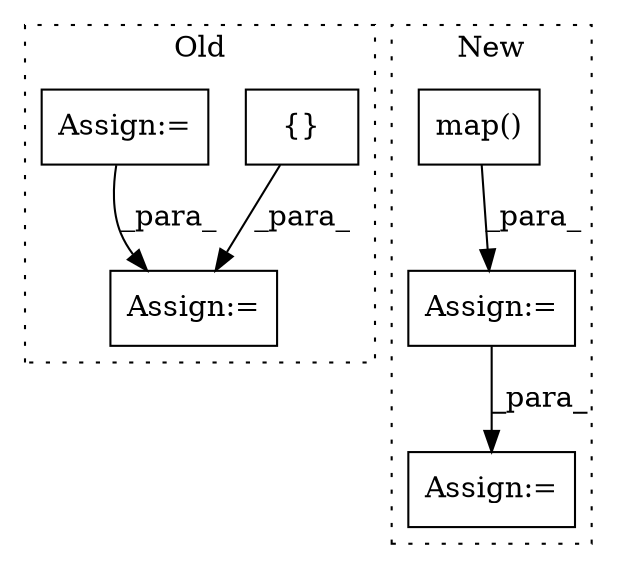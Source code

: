 digraph G {
subgraph cluster0 {
1 [label="{}" a="59" s="2617,2898" l="14,0" shape="box"];
3 [label="Assign:=" a="68" s="2613" l="4" shape="box"];
6 [label="Assign:=" a="68" s="1855" l="3" shape="box"];
label = "Old";
style="dotted";
}
subgraph cluster1 {
2 [label="map()" a="75" s="3072,3088" l="8,1" shape="box"];
4 [label="Assign:=" a="68" s="3111" l="3" shape="box"];
5 [label="Assign:=" a="68" s="3052" l="3" shape="box"];
label = "New";
style="dotted";
}
1 -> 3 [label="_para_"];
2 -> 5 [label="_para_"];
5 -> 4 [label="_para_"];
6 -> 3 [label="_para_"];
}